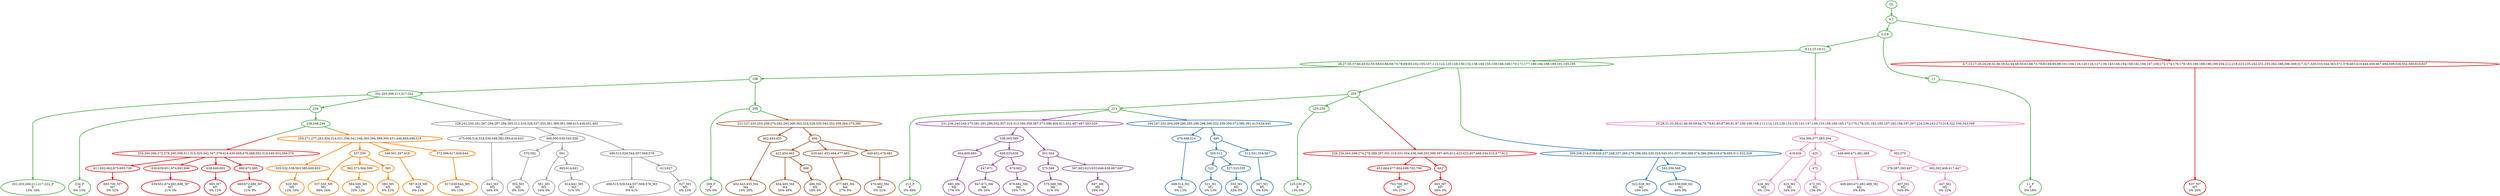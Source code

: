 digraph T {
	{
		rank=same
		111 [penwidth=3,colorscheme=set19,color=3,label="201;203;206;211;217;222_P\nP\n15% 18%"]
		109 [penwidth=3,colorscheme=set19,color=3,label="234_P\nP\n0% 15%"]
		107 [penwidth=3,colorscheme=set19,color=3,label="209_P\nP\n72% 0%"]
		104 [penwidth=3,colorscheme=set19,color=3,label="213_P\nP\n0% 49%"]
		102 [penwidth=3,colorscheme=set19,color=3,label="225;230_P\nP\n13% 0%"]
		100 [penwidth=3,colorscheme=set19,color=3,label="11_P\nP\n0% 18%"]
		99 [penwidth=3,colorscheme=set19,color=2,label="522;528_M1\nM1\n19% 19%"]
		97 [penwidth=3,colorscheme=set19,color=2,label="543;556;568_M1\nM1\n49% 0%"]
		95 [penwidth=3,colorscheme=set19,color=2,label="498;514_M1\nM1\n0% 13%"]
		91 [penwidth=3,colorscheme=set19,color=2,label="521_M1\nM1\n0% 13%"]
		89 [penwidth=3,colorscheme=set19,color=2,label="555_M1\nM1\n32% 0%"]
		87 [penwidth=3,colorscheme=set19,color=2,label="567_M1\nM1\n0% 55%"]
		84 [penwidth=3,colorscheme=set19,color=8,label="426_M2\nM2\n0% 15%"]
		82 [penwidth=3,colorscheme=set19,color=8,label="425_M2\nM2\n34% 0%"]
		80 [penwidth=3,colorscheme=set19,color=8,label="472_M2\nM2\n13% 0%"]
		78 [penwidth=3,colorscheme=set19,color=8,label="449;460;471;481;489_M2\nM2\n0% 63%"]
		75 [penwidth=3,colorscheme=set19,color=8,label="407_M2\nM2\n54% 0%"]
		73 [penwidth=3,colorscheme=set19,color=8,label="447_M2\nM2\n0% 22%"]
		71 [penwidth=3,colorscheme=set19,color=9,label="643_M3\nM3\n34% 0%"]
		68 [penwidth=3,colorscheme=set19,color=9,label="592_M3\nM3\n0% 35%"]
		66 [penwidth=3,colorscheme=set19,color=9,label="591_M3\nM3\n34% 0%"]
		64 [penwidth=3,colorscheme=set19,color=9,label="614;641_M3\nM3\n31% 0%"]
		62 [penwidth=3,colorscheme=set19,color=9,label="499;515;529;544;557;569;578_M3\nM3\n0% 41%"]
		60 [penwidth=3,colorscheme=set19,color=9,label="627_M3\nM3\n0% 23%"]
		58 [penwidth=3,colorscheme=set19,color=7,label="402;443;455_M4\nM4\n19% 28%"]
		55 [penwidth=3,colorscheme=set19,color=7,label="454;465_M4\nM4\n35% 49%"]
		53 [penwidth=3,colorscheme=set19,color=7,label="486_M4\nM4\n18% 0%"]
		51 [penwidth=3,colorscheme=set19,color=7,label="477;485_M4\nM4\n27% 0%"]
		49 [penwidth=3,colorscheme=set19,color=7,label="476;482_M4\nM4\n0% 22%"]
		46 [penwidth=3,colorscheme=set19,color=5,label="620_M5\nM5\n12% 16%"]
		44 [penwidth=3,colorscheme=set19,color=5,label="537;550_M5\nM5\n68% 24%"]
		42 [penwidth=3,colorscheme=set19,color=5,label="584;599_M5\nM5\n20% 12%"]
		40 [penwidth=3,colorscheme=set19,color=5,label="583_M5\nM5\n0% 22%"]
		38 [penwidth=3,colorscheme=set19,color=5,label="597;618_M5\nM5\n0% 13%"]
		36 [penwidth=3,colorscheme=set19,color=5,label="617;630;644_M5\nM5\n0% 13%"]
		33 [penwidth=3,colorscheme=set19,color=4,label="683_M6\nM6\n17% 0%"]
		30 [penwidth=3,colorscheme=set19,color=4,label="647;671_M6\nM6\n0% 29%"]
		28 [penwidth=3,colorscheme=set19,color=4,label="670;682_M6\nM6\n16% 71%"]
		25 [penwidth=3,colorscheme=set19,color=4,label="575;588_M6\nM6\n41% 0%"]
		23 [penwidth=3,colorscheme=set19,color=4,label="687_M6\nM6\n26% 0%"]
		21 [penwidth=3,colorscheme=set19,color=1,label="693;700_M7\nM7\n0% 32%"]
		19 [penwidth=3,colorscheme=set19,color=1,label="639;651;674;691;696_M7\nM7\n21% 0%"]
		17 [penwidth=3,colorscheme=set19,color=1,label="695_M7\nM7\n0% 12%"]
		15 [penwidth=3,colorscheme=set19,color=1,label="660;672;690_M7\nM7\n21% 0%"]
		13 [penwidth=3,colorscheme=set19,color=1,label="702;706_M7\nM7\n0% 27%"]
		11 [penwidth=3,colorscheme=set19,color=1,label="663_M7\nM7\n58% 0%"]
		10 [penwidth=3,colorscheme=set19,color=1,label="637_M7\nM7\n0% 28%"]
	}
	118 [penwidth=3,colorscheme=set19,color=3,label="GL"]
	117 [penwidth=3,colorscheme=set19,color=3,label="0;1"]
	116 [penwidth=3,colorscheme=set19,color=3,label="2;3;6"]
	115 [penwidth=3,colorscheme=set19,color=3,label="9;12;15;19;21"]
	114 [penwidth=3,colorscheme=set19,color=3,label="26;27;35;37;40;45;52;55;58;63;66;69;75;78;89;93;102;105;107;113;122;125;128;130;132;138;140;155;159;166;168;170;171;177;180;184;188;190;191;193;195"]
	113 [penwidth=3,colorscheme=set19,color=3,label="198"]
	112 [penwidth=3,colorscheme=set19,color=3,label="201;203;206;211;217;222"]
	110 [penwidth=3,colorscheme=set19,color=3,label="234"]
	108 [penwidth=3,colorscheme=set19,color=3,label="209"]
	106 [penwidth=3,colorscheme=set19,color=3,label="205"]
	105 [penwidth=3,colorscheme=set19,color=3,label="213"]
	103 [penwidth=3,colorscheme=set19,color=3,label="225;230"]
	101 [penwidth=3,colorscheme=set19,color=3,label="11"]
	98 [penwidth=3,colorscheme=set19,color=2,label="543;556;568"]
	96 [penwidth=3,colorscheme=set19,color=2,label="470;498;514"]
	94 [penwidth=3,colorscheme=set19,color=2,label="480"]
	93 [penwidth=3,colorscheme=set19,color=2,label="505;513"]
	92 [penwidth=3,colorscheme=set19,color=2,label="521"]
	90 [penwidth=3,colorscheme=set19,color=2,label="527;533;555"]
	88 [penwidth=3,colorscheme=set19,color=2,label="512;541;554;567"]
	86 [penwidth=3,colorscheme=set19,color=8,label="354;366;377;383;394"]
	85 [penwidth=3,colorscheme=set19,color=8,label="419;426"]
	83 [penwidth=3,colorscheme=set19,color=8,label="425"]
	81 [penwidth=3,colorscheme=set19,color=8,label="472"]
	79 [penwidth=3,colorscheme=set19,color=8,label="449;460;471;481;489"]
	77 [penwidth=3,colorscheme=set19,color=8,label="362;370"]
	76 [penwidth=3,colorscheme=set19,color=8,label="376;387;393;407"]
	74 [penwidth=3,colorscheme=set19,color=8,label="382;392;406;417;447"]
	72 [penwidth=3,colorscheme=set19,color=9,label="475;506;516;524;536;548;582;595;616;643"]
	70 [penwidth=3,colorscheme=set19,color=9,label="490;500;530;545;558"]
	69 [penwidth=3,colorscheme=set19,color=9,label="570;592"]
	67 [penwidth=3,colorscheme=set19,color=9,label="591"]
	65 [penwidth=3,colorscheme=set19,color=9,label="605;614;641"]
	63 [penwidth=3,colorscheme=set19,color=9,label="499;515;529;544;557;569;578"]
	61 [penwidth=3,colorscheme=set19,color=9,label="613;627"]
	59 [penwidth=3,colorscheme=set19,color=7,label="402;443;455"]
	57 [penwidth=3,colorscheme=set19,color=7,label="409"]
	56 [penwidth=3,colorscheme=set19,color=7,label="422;454;465"]
	54 [penwidth=3,colorscheme=set19,color=7,label="486"]
	52 [penwidth=3,colorscheme=set19,color=7,label="430;441;453;464;477;485"]
	50 [penwidth=3,colorscheme=set19,color=7,label="440;452;476;482"]
	48 [penwidth=3,colorscheme=set19,color=3,label="238;246;249"]
	47 [penwidth=3,colorscheme=set19,color=5,label="525;532;538;563;585;600;620"]
	45 [penwidth=3,colorscheme=set19,color=5,label="537;550"]
	43 [penwidth=3,colorscheme=set19,color=5,label="562;573;584;599"]
	41 [penwidth=3,colorscheme=set19,color=5,label="583"]
	39 [penwidth=3,colorscheme=set19,color=5,label="549;561;597;618"]
	37 [penwidth=3,colorscheme=set19,color=5,label="572;596;617;630;644"]
	35 [penwidth=3,colorscheme=set19,color=4,label="539;565;589"]
	34 [penwidth=3,colorscheme=set19,color=4,label="604;609;683"]
	32 [penwidth=3,colorscheme=set19,color=4,label="608;625;636"]
	31 [penwidth=3,colorscheme=set19,color=4,label="647;671"]
	29 [penwidth=3,colorscheme=set19,color=4,label="670;682"]
	27 [penwidth=3,colorscheme=set19,color=4,label="551;564"]
	26 [penwidth=3,colorscheme=set19,color=4,label="575;588"]
	24 [penwidth=3,colorscheme=set19,color=4,label="587;602;623;633;646;658;667;687"]
	22 [penwidth=3,colorscheme=set19,color=1,label="611;652;662;675;693;700"]
	20 [penwidth=3,colorscheme=set19,color=1,label="626;639;651;674;691;696"]
	18 [penwidth=3,colorscheme=set19,color=1,label="638;649;695"]
	16 [penwidth=3,colorscheme=set19,color=1,label="660;672;690"]
	14 [penwidth=3,colorscheme=set19,color=1,label="653;664;677;694;699;702;706"]
	12 [penwidth=3,colorscheme=set19,color=1,label="663"]
	9 [penwidth=3,colorscheme=set19,color=1,label="229;256;263;268;274;279;289;297;301;319;331;334;338;349;355;390;397;405;412;423;433;457;468;504;510;577;612"]
	8 [penwidth=3,colorscheme=set19,color=1,label="254;260;266;272;278;295;308;311;315;325;342;347;379;414;435;458;479;488;502;519;540;553;566;576"]
	7 [penwidth=3,colorscheme=set19,color=1,label="4;7;13;17;20;24;29;32;36;39;42;44;48;50;61;68;73;76;83;94;95;99;101;104;116;120;124;127;139;143;146;154;158;162;164;167;169;172;174;176;179;183;186;189;196;199;204;212;218;223;235;242;251;255;262;288;296;309;317;327;329;333;344;363;371;378;403;410;444;456;467;494;509;526;552;590;610;637"]
	6 [penwidth=3,colorscheme=set19,color=4,label="231;236;240;245;275;281;291;299;302;307;310;313;356;359;367;373;396;404;411;432;487;497;503;520"]
	5 [penwidth=3,colorscheme=set19,color=2,label="200;208;214;219;226;237;248;257;265;276;286;292;320;323;345;351;357;360;368;374;386;399;416;478;495;511;522;528"]
	4 [penwidth=3,colorscheme=set19,color=5,label="259;271;277;283;304;314;321;336;341;346;365;384;389;395;431;446;469;496;518"]
	3 [penwidth=3,colorscheme=set19,color=2,label="244;247;252;264;269;280;285;290;298;306;332;339;350;372;385;391;413;434;445"]
	2 [penwidth=3,colorscheme=set19,color=9,label="228;241;250;261;267;284;287;294;305;312;316;326;337;353;361;369;381;398;415;436;451;462"]
	1 [penwidth=3,colorscheme=set19,color=7,label="221;227;233;253;258;270;282;293;300;303;324;328;335;340;352;358;364;375;380"]
	0 [penwidth=3,colorscheme=set19,color=8,label="23;28;31;33;38;41;46;56;59;64;70;79;81;85;87;90;91;97;100;106;108;111;114;123;129;133;135;141;147;149;153;156;160;165;173;175;178;181;182;185;187;192;194;197;207;224;239;243;273;318;322;330;343;348"]
	118 -> 117 [penwidth=3,colorscheme=set19,color=3]
	117 -> 116 [penwidth=3,colorscheme=set19,color=3]
	117 -> 7 [penwidth=3,colorscheme=set19,color="3;0.5:1"]
	116 -> 101 [penwidth=3,colorscheme=set19,color=3]
	116 -> 115 [penwidth=3,colorscheme=set19,color=3]
	115 -> 114 [penwidth=3,colorscheme=set19,color=3]
	115 -> 0 [penwidth=3,colorscheme=set19,color="3;0.5:8"]
	114 -> 113 [penwidth=3,colorscheme=set19,color=3]
	114 -> 106 [penwidth=3,colorscheme=set19,color=3]
	114 -> 5 [penwidth=3,colorscheme=set19,color="3;0.5:2"]
	113 -> 112 [penwidth=3,colorscheme=set19,color=3]
	113 -> 108 [penwidth=3,colorscheme=set19,color=3]
	112 -> 111 [penwidth=3,colorscheme=set19,color=3]
	112 -> 110 [penwidth=3,colorscheme=set19,color=3]
	112 -> 2 [penwidth=3,colorscheme=set19,color="3;0.5:9"]
	110 -> 109 [penwidth=3,colorscheme=set19,color=3]
	110 -> 48 [penwidth=3,colorscheme=set19,color=3]
	108 -> 107 [penwidth=3,colorscheme=set19,color=3]
	108 -> 1 [penwidth=3,colorscheme=set19,color="3;0.5:7"]
	106 -> 105 [penwidth=3,colorscheme=set19,color=3]
	106 -> 103 [penwidth=3,colorscheme=set19,color=3]
	106 -> 9 [penwidth=3,colorscheme=set19,color="3;0.5:1"]
	105 -> 104 [penwidth=3,colorscheme=set19,color=3]
	105 -> 6 [penwidth=3,colorscheme=set19,color="3;0.5:4"]
	105 -> 3 [penwidth=3,colorscheme=set19,color="3;0.5:2"]
	103 -> 102 [penwidth=3,colorscheme=set19,color=3]
	101 -> 100 [penwidth=3,colorscheme=set19,color=3]
	98 -> 97 [penwidth=3,colorscheme=set19,color=2]
	96 -> 95 [penwidth=3,colorscheme=set19,color=2]
	94 -> 93 [penwidth=3,colorscheme=set19,color=2]
	94 -> 88 [penwidth=3,colorscheme=set19,color=2]
	93 -> 92 [penwidth=3,colorscheme=set19,color=2]
	93 -> 90 [penwidth=3,colorscheme=set19,color=2]
	92 -> 91 [penwidth=3,colorscheme=set19,color=2]
	90 -> 89 [penwidth=3,colorscheme=set19,color=2]
	88 -> 87 [penwidth=3,colorscheme=set19,color=2]
	86 -> 83 [penwidth=3,colorscheme=set19,color=8]
	86 -> 79 [penwidth=3,colorscheme=set19,color=8]
	86 -> 85 [penwidth=3,colorscheme=set19,color=8]
	85 -> 84 [penwidth=3,colorscheme=set19,color=8]
	83 -> 82 [penwidth=3,colorscheme=set19,color=8]
	83 -> 81 [penwidth=3,colorscheme=set19,color=8]
	81 -> 80 [penwidth=3,colorscheme=set19,color=8]
	79 -> 78 [penwidth=3,colorscheme=set19,color=8]
	77 -> 74 [penwidth=3,colorscheme=set19,color=8]
	77 -> 76 [penwidth=3,colorscheme=set19,color=8]
	76 -> 75 [penwidth=3,colorscheme=set19,color=8]
	74 -> 73 [penwidth=3,colorscheme=set19,color=8]
	72 -> 71 [penwidth=3,colorscheme=set19,color=9]
	70 -> 67 [penwidth=3,colorscheme=set19,color=9]
	70 -> 69 [penwidth=3,colorscheme=set19,color=9]
	69 -> 68 [penwidth=3,colorscheme=set19,color=9]
	67 -> 66 [penwidth=3,colorscheme=set19,color=9]
	67 -> 65 [penwidth=3,colorscheme=set19,color=9]
	65 -> 64 [penwidth=3,colorscheme=set19,color=9]
	63 -> 62 [penwidth=3,colorscheme=set19,color=9]
	63 -> 61 [penwidth=3,colorscheme=set19,color=9]
	61 -> 60 [penwidth=3,colorscheme=set19,color=9]
	59 -> 58 [penwidth=3,colorscheme=set19,color=7]
	57 -> 50 [penwidth=3,colorscheme=set19,color=7]
	57 -> 52 [penwidth=3,colorscheme=set19,color=7]
	57 -> 56 [penwidth=3,colorscheme=set19,color=7]
	56 -> 55 [penwidth=3,colorscheme=set19,color=7]
	56 -> 54 [penwidth=3,colorscheme=set19,color=7]
	54 -> 53 [penwidth=3,colorscheme=set19,color=7]
	52 -> 51 [penwidth=3,colorscheme=set19,color=7]
	50 -> 49 [penwidth=3,colorscheme=set19,color=7]
	48 -> 8 [penwidth=3,colorscheme=set19,color="3;0.5:1"]
	48 -> 4 [penwidth=3,colorscheme=set19,color="3;0.5:5"]
	47 -> 46 [penwidth=3,colorscheme=set19,color=5]
	45 -> 44 [penwidth=3,colorscheme=set19,color=5]
	45 -> 41 [penwidth=3,colorscheme=set19,color=5]
	45 -> 43 [penwidth=3,colorscheme=set19,color=5]
	43 -> 42 [penwidth=3,colorscheme=set19,color=5]
	41 -> 40 [penwidth=3,colorscheme=set19,color=5]
	39 -> 38 [penwidth=3,colorscheme=set19,color=5]
	37 -> 36 [penwidth=3,colorscheme=set19,color=5]
	35 -> 32 [penwidth=3,colorscheme=set19,color=4]
	35 -> 34 [penwidth=3,colorscheme=set19,color=4]
	34 -> 33 [penwidth=3,colorscheme=set19,color=4]
	32 -> 31 [penwidth=3,colorscheme=set19,color=4]
	32 -> 29 [penwidth=3,colorscheme=set19,color=4]
	31 -> 30 [penwidth=3,colorscheme=set19,color=4]
	29 -> 28 [penwidth=3,colorscheme=set19,color=4]
	27 -> 26 [penwidth=3,colorscheme=set19,color=4]
	27 -> 24 [penwidth=3,colorscheme=set19,color=4]
	26 -> 25 [penwidth=3,colorscheme=set19,color=4]
	24 -> 23 [penwidth=3,colorscheme=set19,color=4]
	22 -> 21 [penwidth=3,colorscheme=set19,color=1]
	20 -> 19 [penwidth=3,colorscheme=set19,color=1]
	18 -> 17 [penwidth=3,colorscheme=set19,color=1]
	16 -> 15 [penwidth=3,colorscheme=set19,color=1]
	14 -> 13 [penwidth=3,colorscheme=set19,color=1]
	12 -> 11 [penwidth=3,colorscheme=set19,color=1]
	9 -> 14 [penwidth=3,colorscheme=set19,color=1]
	9 -> 12 [penwidth=3,colorscheme=set19,color=1]
	8 -> 22 [penwidth=3,colorscheme=set19,color=1]
	8 -> 20 [penwidth=3,colorscheme=set19,color=1]
	8 -> 18 [penwidth=3,colorscheme=set19,color=1]
	8 -> 16 [penwidth=3,colorscheme=set19,color=1]
	7 -> 10 [penwidth=3,colorscheme=set19,color=1]
	6 -> 35 [penwidth=3,colorscheme=set19,color=4]
	6 -> 27 [penwidth=3,colorscheme=set19,color=4]
	5 -> 99 [penwidth=3,colorscheme=set19,color=2]
	5 -> 98 [penwidth=3,colorscheme=set19,color=2]
	4 -> 47 [penwidth=3,colorscheme=set19,color=5]
	4 -> 45 [penwidth=3,colorscheme=set19,color=5]
	4 -> 39 [penwidth=3,colorscheme=set19,color=5]
	4 -> 37 [penwidth=3,colorscheme=set19,color=5]
	3 -> 96 [penwidth=3,colorscheme=set19,color=2]
	3 -> 94 [penwidth=3,colorscheme=set19,color=2]
	2 -> 72 [penwidth=3,colorscheme=set19,color=9]
	2 -> 70 [penwidth=3,colorscheme=set19,color=9]
	2 -> 63 [penwidth=3,colorscheme=set19,color=9]
	1 -> 59 [penwidth=3,colorscheme=set19,color=7]
	1 -> 57 [penwidth=3,colorscheme=set19,color=7]
	0 -> 86 [penwidth=3,colorscheme=set19,color=8]
	0 -> 77 [penwidth=3,colorscheme=set19,color=8]
}
